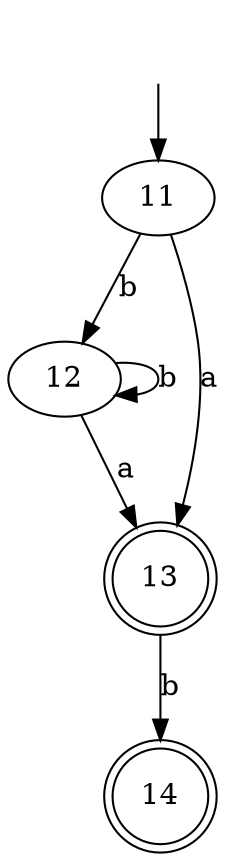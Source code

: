 digraph fa {
	11 [label=11]
	12 [label=12]
	13 [label=13]
	14 [label=14]
	11
	12
	13 [shape=doublecircle]
	14 [shape=doublecircle]
	11 -> 12 [label=b]
	11 -> 13 [label=a]
	12 -> 12 [label=b]
	12 -> 13 [label=a]
	13 -> 14 [label=b]
	"" [shape=plaintext]
	"" -> 11
}
